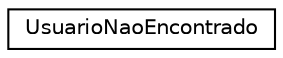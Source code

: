 digraph "Graphical Class Hierarchy"
{
 // LATEX_PDF_SIZE
  edge [fontname="Helvetica",fontsize="10",labelfontname="Helvetica",labelfontsize="10"];
  node [fontname="Helvetica",fontsize="10",shape=record];
  rankdir="LR";
  Node0 [label="UsuarioNaoEncontrado",height=0.2,width=0.4,color="black", fillcolor="white", style="filled",URL="$structUsuarioNaoEncontrado.html",tooltip="Estrutura para representar uma exceção de usuário não encontrado."];
}
